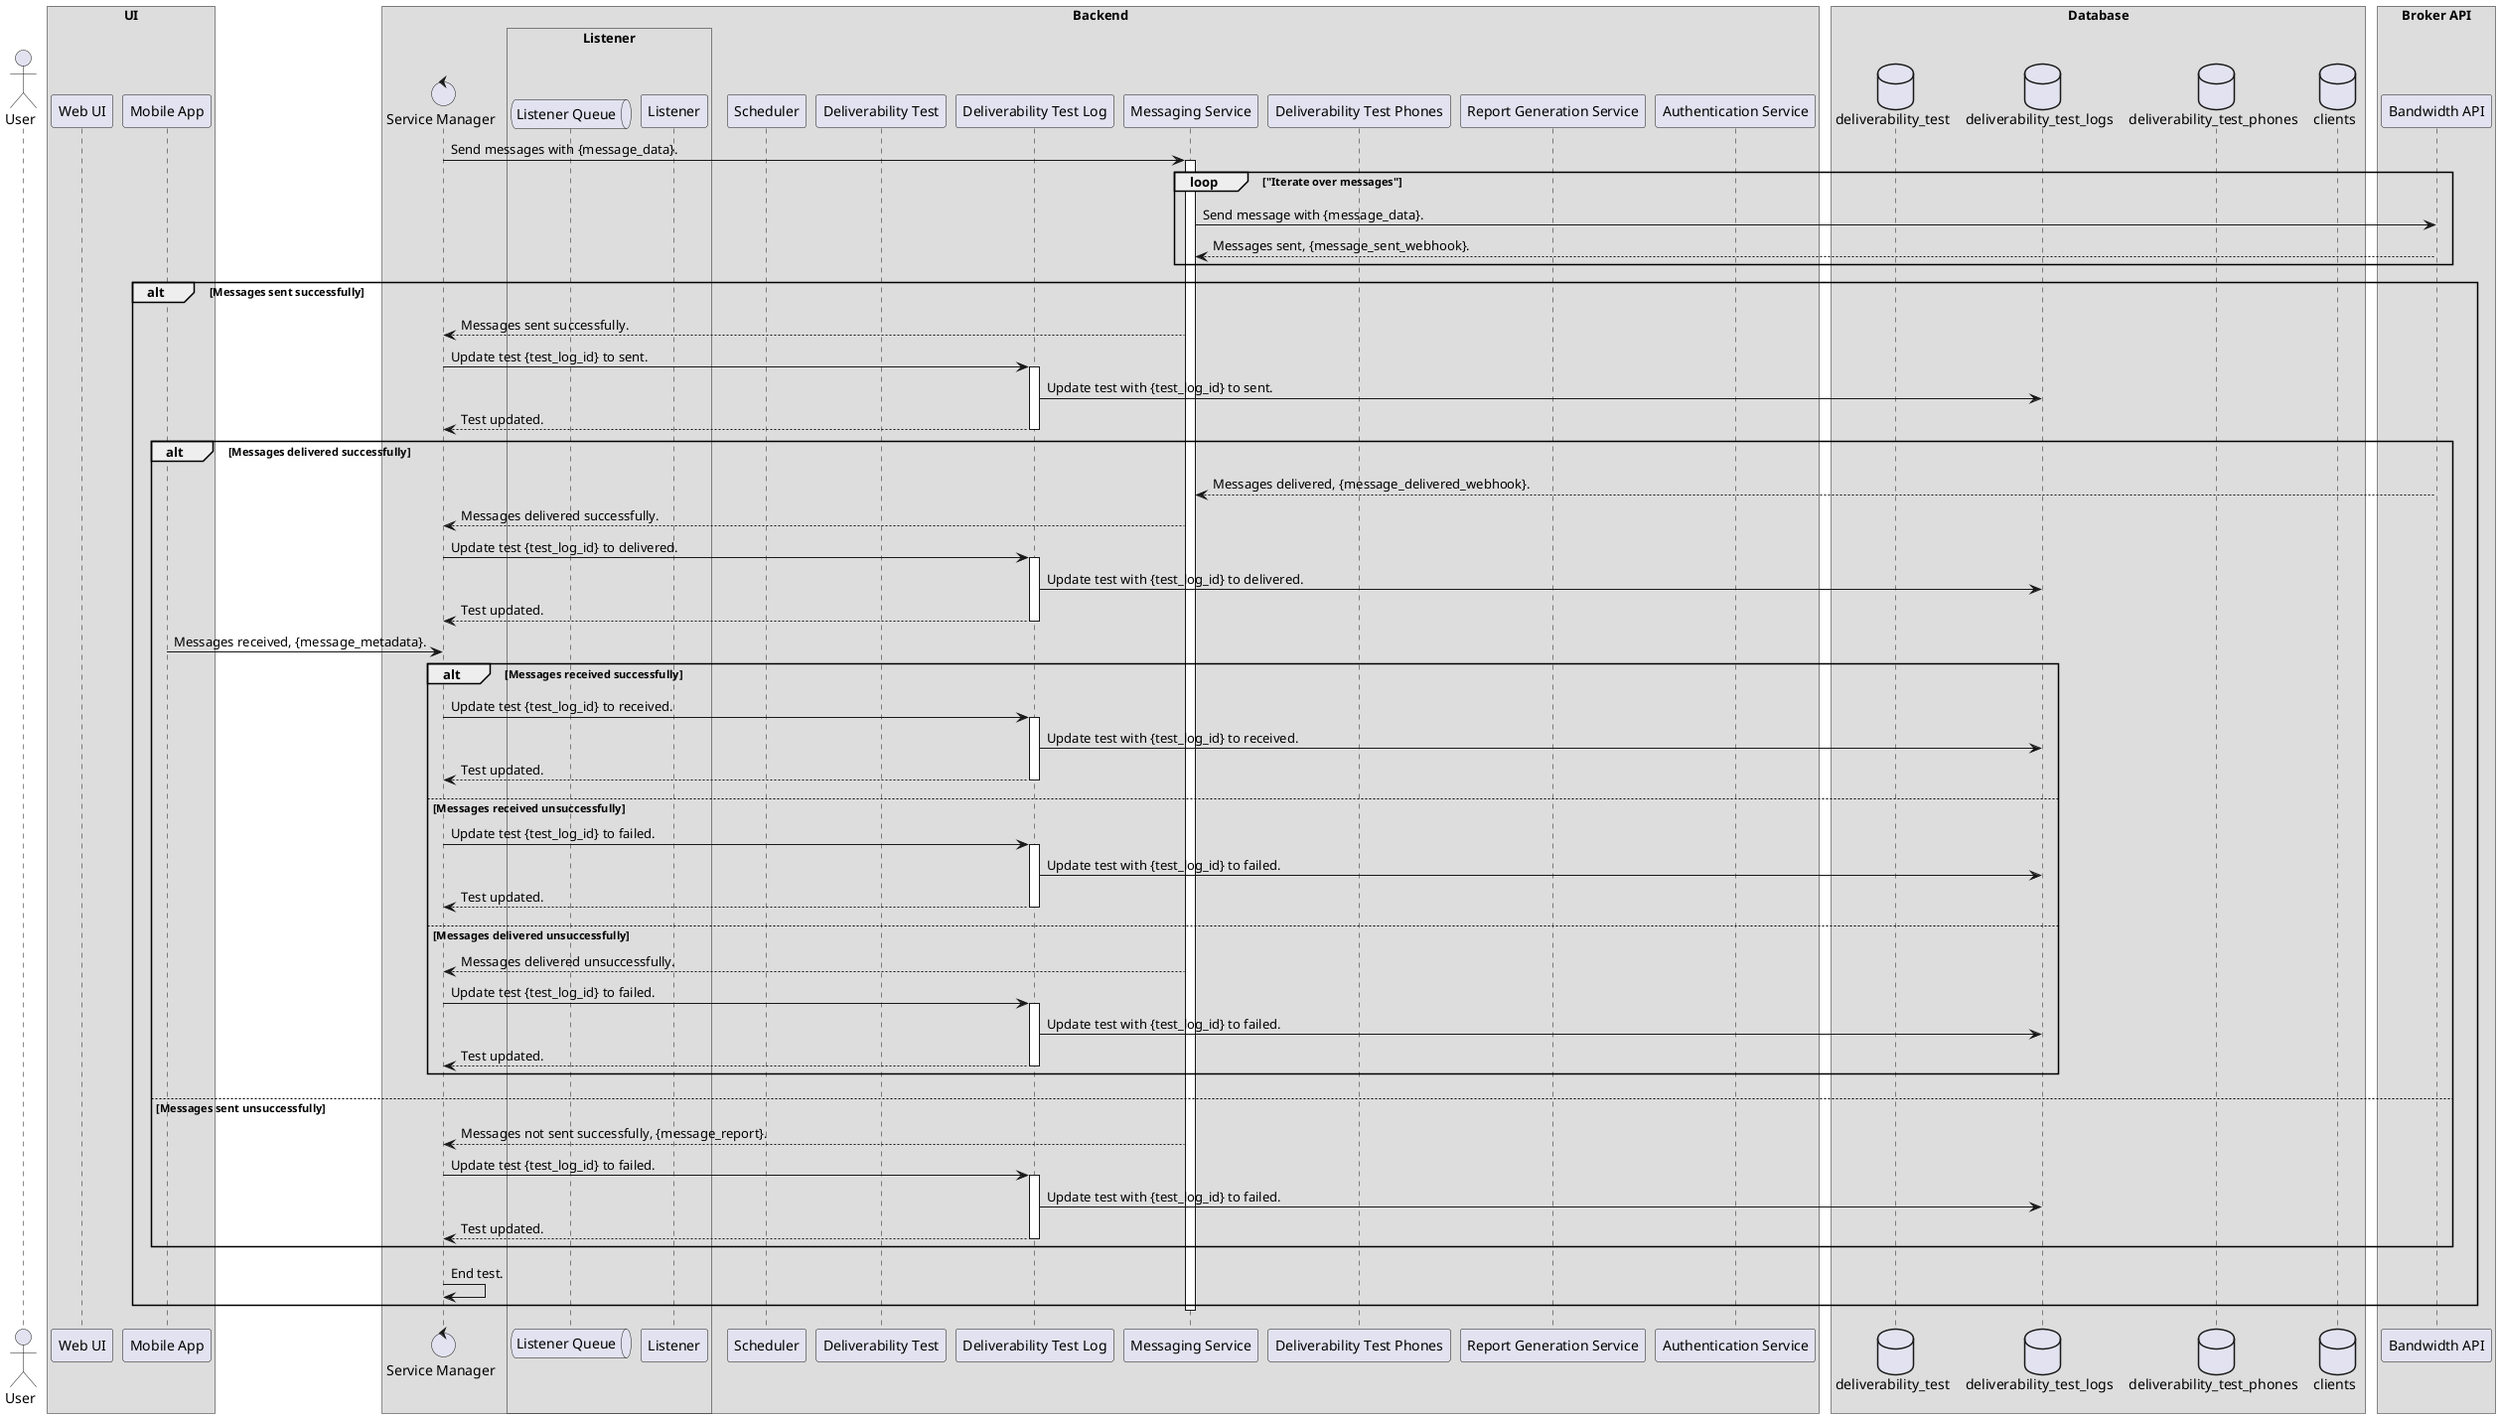 @startuml
!pragma teoz true

/'Defines the protocol when a test is executed. For later references, this diagram represents the algorithm for the'/
/'subroutine labelled as executeTest() in the service manager.'/
/'author: Luvai Cutlerywala <luvaidc@gmail.com>'/

/'Define the actors and participants.'/
actor User as user

box UI
    participant "Web UI" as web_ui
    participant "Mobile App" as mobile_app
end box

box Backend
    control "Service Manager" as service_manager

    box Listener
        queue "Listener Queue" as listener_queue
        participant "Listener" as listener
    end box

    participant "Scheduler" as scheduler
    participant "Deliverability Test" as deliverability_test
    participant "Deliverability Test Log" as deliverability_test_log
    participant "Messaging Service" as messenger
    participant "Deliverability Test Phones" as deliverability_test_phones
    participant "Report Generation Service" as report_generator
    participant "Authentication Service" as auth
end box

box Database
    database deliverability_test as dt
    database deliverability_test_logs as dtl
    database deliverability_test_phones as dtp
    database clients as clients
end box

box "Broker API"
    participant "Bandwidth API" as broker_api
end box

service_manager -> messenger: Send messages with {message_data}.
activate messenger
loop "Iterate over messages"
    messenger -> broker_api: Send message with {message_data}.
    broker_api --> messenger: Messages sent, {message_sent_webhook}.
end
alt Messages sent successfully
    messenger --> service_manager: Messages sent successfully.
    service_manager -> deliverability_test_log: Update test {test_log_id} to sent.
    activate deliverability_test_log
    deliverability_test_log -> dtl: Update test with {test_log_id} to sent.
    deliverability_test_log --> service_manager: Test updated.
    deactivate deliverability_test_log
    alt Messages delivered successfully
        broker_api --> messenger: Messages delivered, {message_delivered_webhook}.
        messenger --> service_manager: Messages delivered successfully.
        service_manager -> deliverability_test_log: Update test {test_log_id} to delivered.
        activate deliverability_test_log
        deliverability_test_log -> dtl: Update test with {test_log_id} to delivered.
        deliverability_test_log --> service_manager: Test updated.
        deactivate deliverability_test_log
        mobile_app -> service_manager: Messages received, {message_metadata}.
        alt Messages received successfully
            service_manager -> deliverability_test_log: Update test {test_log_id} to received.
            activate deliverability_test_log
            deliverability_test_log -> dtl: Update test with {test_log_id} to received.
            deliverability_test_log --> service_manager: Test updated.
            deactivate deliverability_test_log
        else Messages received unsuccessfully
            service_manager -> deliverability_test_log: Update test {test_log_id} to failed.
            activate deliverability_test_log
            deliverability_test_log -> dtl: Update test with {test_log_id} to failed.
            deliverability_test_log --> service_manager: Test updated.
            deactivate deliverability_test_log
    else Messages delivered unsuccessfully
        messenger --> service_manager: Messages delivered unsuccessfully.
        service_manager -> deliverability_test_log: Update test {test_log_id} to failed.
        activate deliverability_test_log
        deliverability_test_log -> dtl: Update test with {test_log_id} to failed.
        deliverability_test_log --> service_manager: Test updated.
        deactivate deliverability_test_log
    end
else Messages sent unsuccessfully
    messenger --> service_manager: Messages not sent successfully, {message_report}.
    service_manager -> deliverability_test_log: Update test {test_log_id} to failed.
    activate deliverability_test_log
    deliverability_test_log -> dtl: Update test with {test_log_id} to failed.
    deliverability_test_log --> service_manager: Test updated.
    deactivate deliverability_test_log
end
service_manager -> service_manager: End test.
deactivate messenger
@enduml